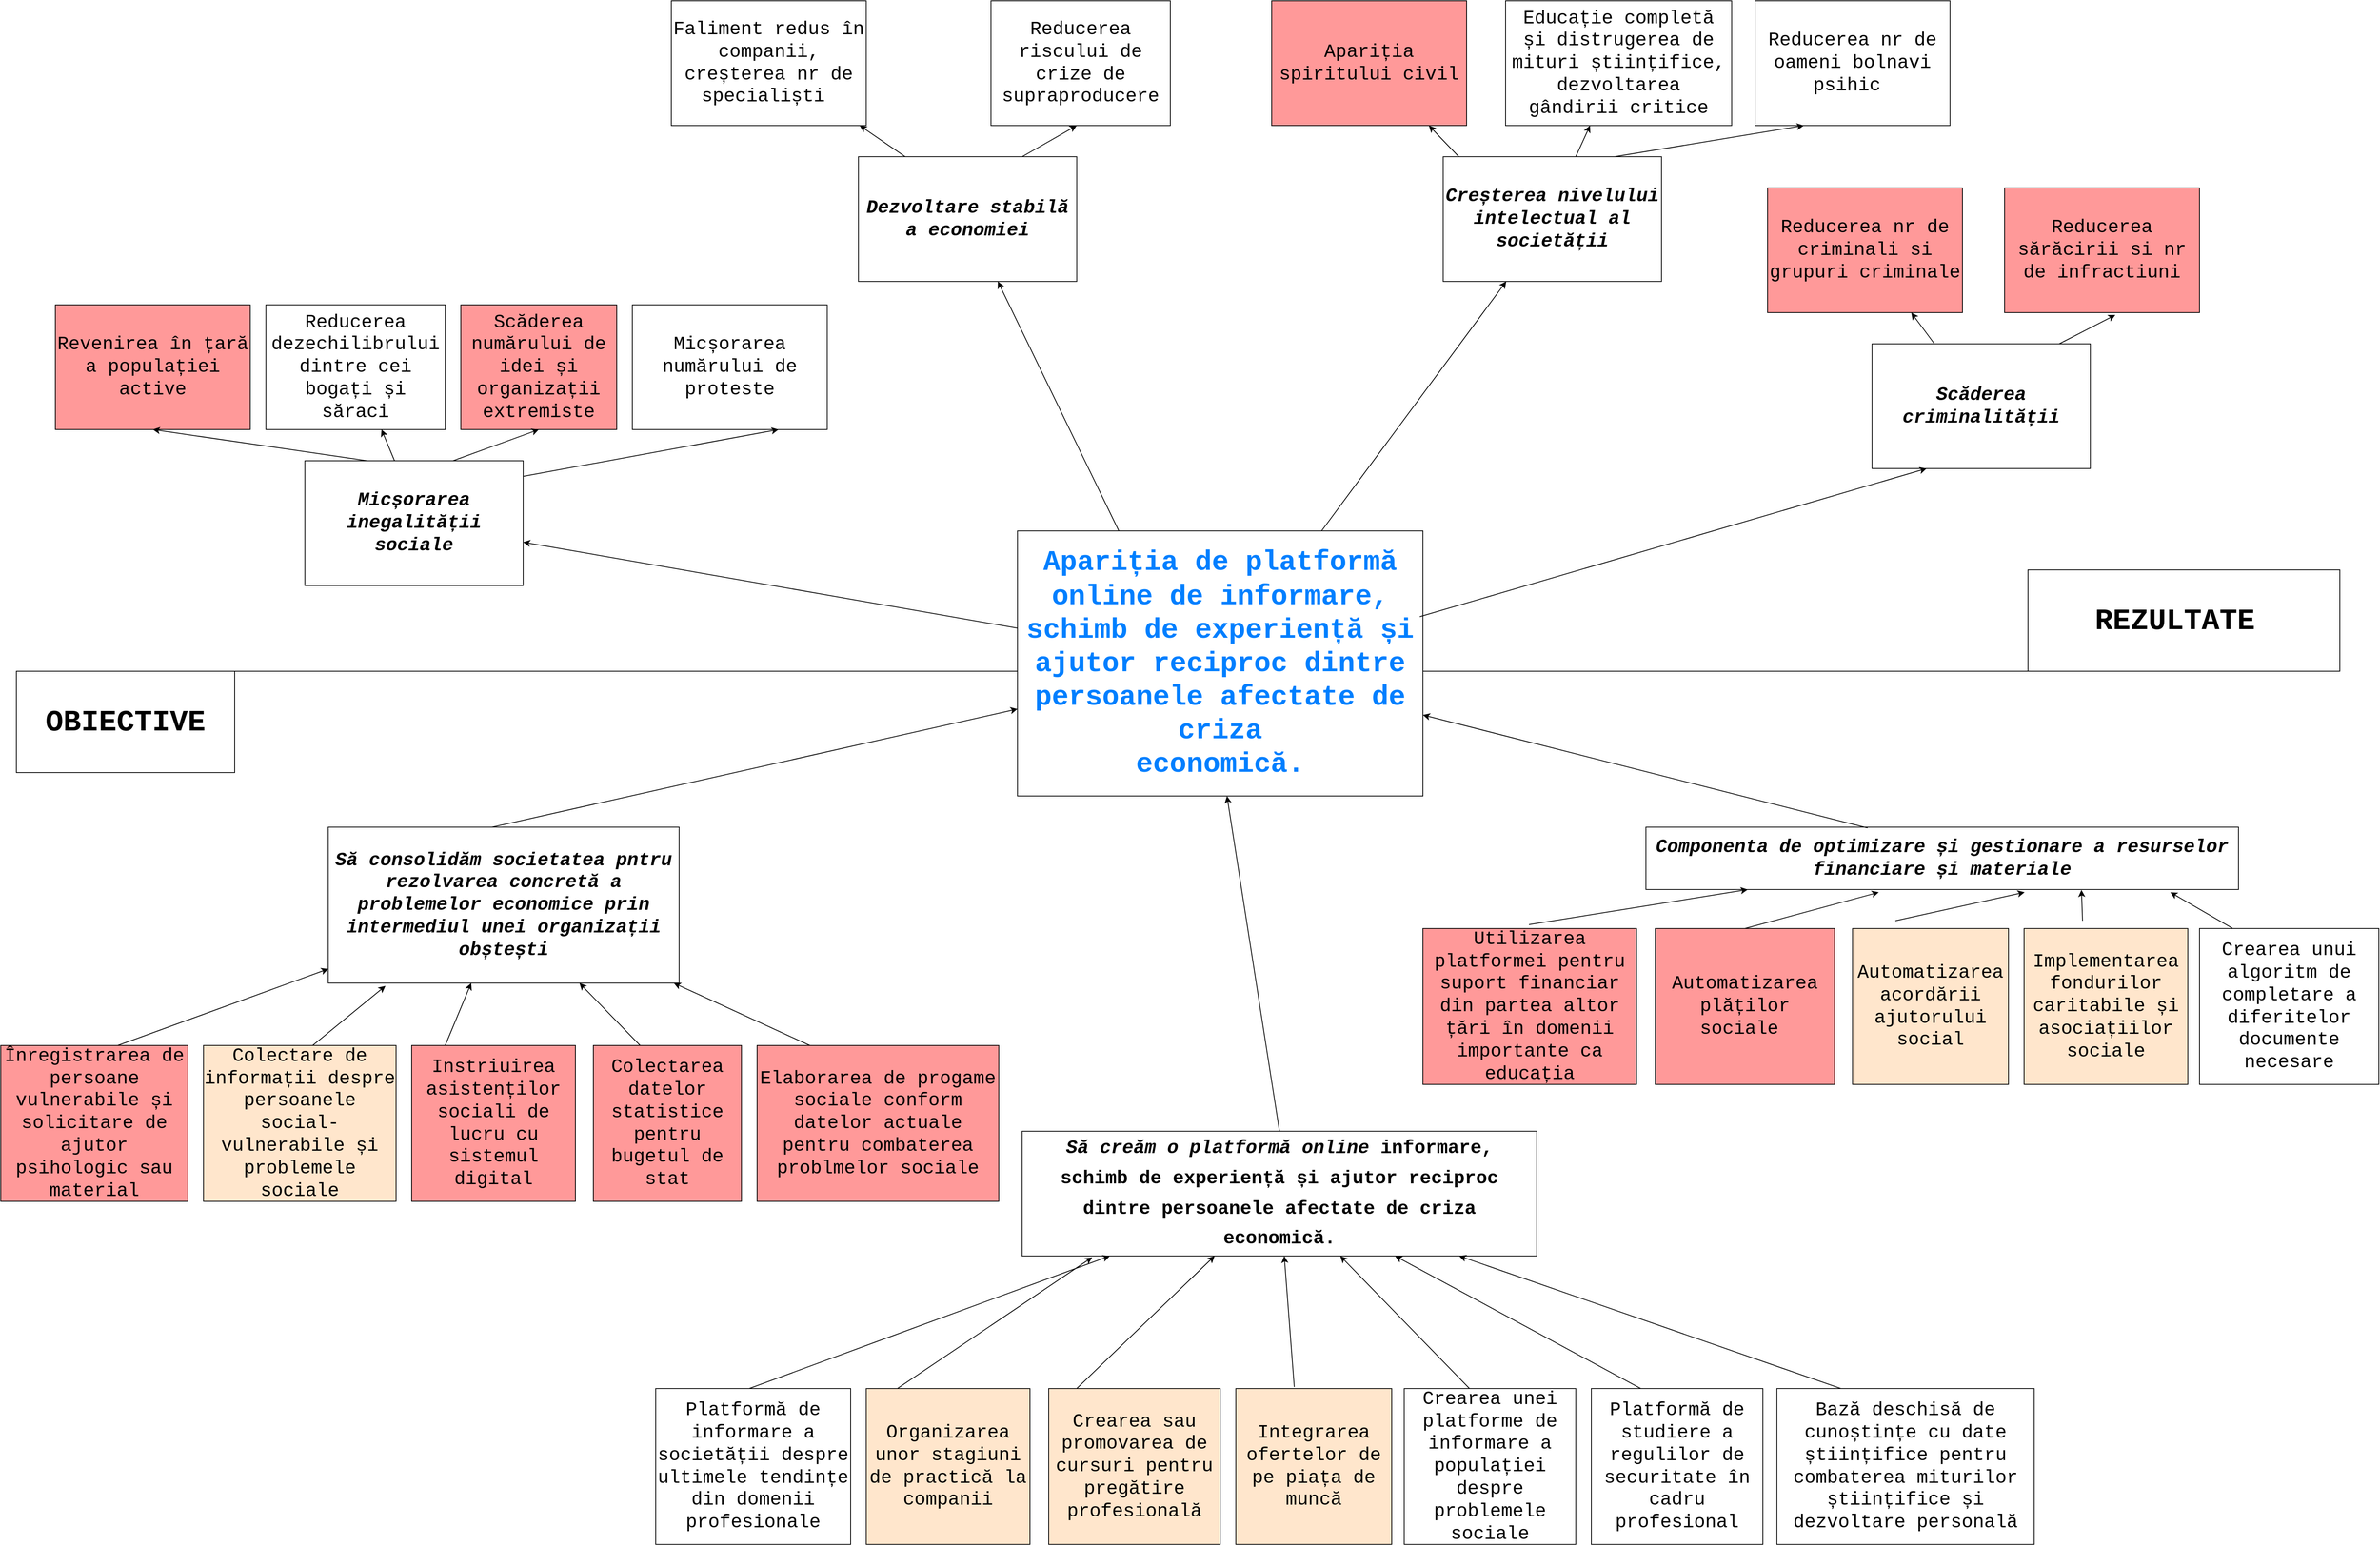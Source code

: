 <mxfile version="13.9.6" type="device"><diagram id="JCwCAFSc1chQ_adlwf4u" name="Page-1"><mxGraphModel dx="1322" dy="1522" grid="1" gridSize="10" guides="1" tooltips="1" connect="1" arrows="1" fold="1" page="1" pageScale="1" pageWidth="827" pageHeight="1169" math="0" shadow="0"><root><mxCell id="0"/><mxCell id="1" parent="0"/><mxCell id="q7u8So1DdmJzKy6JEjw9-1" value="&lt;font face=&quot;Courier New&quot; style=&quot;font-size: 36px&quot; color=&quot;#007fff&quot;&gt;&lt;b&gt;Apariția&amp;nbsp;&lt;/b&gt;&lt;b&gt;&lt;span lang=&quot;RO&quot; style=&quot;line-height: 107%&quot;&gt;de platformă online de informare,&lt;br&gt;schimb de experiență și ajutor reciproc dintre persoanele afectate de criza&lt;br&gt;economică.&lt;/span&gt;&lt;/b&gt;&lt;/font&gt;" style="rounded=0;whiteSpace=wrap;html=1;" vertex="1" parent="1"><mxGeometry x="1414" y="920" width="520" height="340" as="geometry"/></mxCell><mxCell id="q7u8So1DdmJzKy6JEjw9-2" value="" style="endArrow=none;html=1;" edge="1" parent="1"><mxGeometry x="1934" y="490" width="50" height="50" as="geometry"><mxPoint x="1934" y="1100" as="sourcePoint"/><mxPoint x="2840" y="1100" as="targetPoint"/></mxGeometry></mxCell><mxCell id="q7u8So1DdmJzKy6JEjw9-3" value="&lt;b&gt;&lt;font face=&quot;Courier New&quot; style=&quot;font-size: 38px&quot;&gt;REZULTATE&amp;nbsp;&lt;/font&gt;&lt;/b&gt;" style="rounded=0;whiteSpace=wrap;html=1;" vertex="1" parent="1"><mxGeometry x="2710" y="970" width="400" height="130" as="geometry"/></mxCell><mxCell id="q7u8So1DdmJzKy6JEjw9-4" value="" style="endArrow=none;html=1;" edge="1" parent="1"><mxGeometry x="914" y="490" width="50" height="50" as="geometry"><mxPoint x="130" y="1100" as="sourcePoint"/><mxPoint x="1414" y="1100" as="targetPoint"/></mxGeometry></mxCell><mxCell id="q7u8So1DdmJzKy6JEjw9-5" value="&lt;font style=&quot;font-size: 24px&quot; face=&quot;Courier New&quot;&gt;Crearea unei platforme de informare a populației despre problemele sociale&lt;/font&gt;" style="rounded=0;whiteSpace=wrap;html=1;" vertex="1" parent="1"><mxGeometry x="1910" y="2020" width="220" height="200" as="geometry"/></mxCell><mxCell id="q7u8So1DdmJzKy6JEjw9-6" value="&lt;b&gt;&lt;font face=&quot;Courier New&quot; style=&quot;font-size: 38px&quot;&gt;OBIECTIVE&lt;/font&gt;&lt;/b&gt;" style="rounded=0;whiteSpace=wrap;html=1;" vertex="1" parent="1"><mxGeometry x="130" y="1100" width="280" height="130" as="geometry"/></mxCell><mxCell id="q7u8So1DdmJzKy6JEjw9-7" value="&lt;font style=&quot;font-size: 24px&quot; face=&quot;Courier New&quot;&gt;&lt;i&gt;&lt;b&gt;Componenta de optimizare și gestionare a resurselor financiare și materiale&lt;/b&gt;&lt;/i&gt;&lt;/font&gt;" style="rounded=0;whiteSpace=wrap;html=1;fillColor=#FFFFFF;" vertex="1" parent="1"><mxGeometry x="2220" y="1300" width="760" height="80" as="geometry"/></mxCell><mxCell id="q7u8So1DdmJzKy6JEjw9-8" value="&lt;font face=&quot;Courier New&quot; style=&quot;font-size: 24px&quot;&gt;&lt;b&gt;&lt;i&gt;Să creăm o platformă online&amp;nbsp;&lt;/i&gt;&lt;/b&gt;&lt;b&gt;&lt;span lang=&quot;RO&quot; style=&quot;line-height: 38.52px&quot;&gt;informare,&lt;br&gt;schimb de experiență și ajutor reciproc dintre persoanele afectate de criza&lt;br&gt;economică.&lt;/span&gt;&lt;/b&gt;&lt;/font&gt;" style="rounded=0;whiteSpace=wrap;html=1;fillColor=#FFFFFF;" vertex="1" parent="1"><mxGeometry x="1420" y="1690" width="660" height="160" as="geometry"/></mxCell><mxCell id="q7u8So1DdmJzKy6JEjw9-9" value="&lt;font style=&quot;font-size: 24px&quot; face=&quot;Courier New&quot;&gt;Integrarea ofertelor de pe piața de muncă&lt;/font&gt;" style="rounded=0;whiteSpace=wrap;html=1;fillColor=#FFE6CC;" vertex="1" parent="1"><mxGeometry x="1694" y="2020" width="200" height="200" as="geometry"/></mxCell><mxCell id="q7u8So1DdmJzKy6JEjw9-10" value="&lt;font style=&quot;font-size: 24px&quot; face=&quot;Courier New&quot;&gt;Crearea sau promovarea de cursuri pentru pregătire profesională&lt;/font&gt;" style="rounded=0;whiteSpace=wrap;html=1;fillColor=#FFE6CC;" vertex="1" parent="1"><mxGeometry x="1454" y="2020" width="220" height="200" as="geometry"/></mxCell><mxCell id="q7u8So1DdmJzKy6JEjw9-11" value="&lt;font style=&quot;font-size: 24px&quot; face=&quot;Courier New&quot;&gt;Organizarea unor stagiuni de practică la companii&lt;/font&gt;" style="rounded=0;whiteSpace=wrap;html=1;fillColor=#FFE6CC;" vertex="1" parent="1"><mxGeometry x="1220" y="2020" width="210" height="200" as="geometry"/></mxCell><mxCell id="q7u8So1DdmJzKy6JEjw9-12" value="&lt;font face=&quot;Courier New&quot;&gt;&lt;span style=&quot;font-size: 24px&quot;&gt;&lt;b&gt;&lt;i&gt;Să consolidăm societatea pntru rezolvarea concretă a problemelor economice prin intermediul unei organizații obștești&lt;/i&gt;&lt;/b&gt;&lt;/span&gt;&lt;/font&gt;" style="rounded=0;whiteSpace=wrap;html=1;fillColor=#FFFFFF;" vertex="1" parent="1"><mxGeometry x="530" y="1300" width="450" height="200" as="geometry"/></mxCell><mxCell id="q7u8So1DdmJzKy6JEjw9-13" value="" style="group" vertex="1" connectable="0" parent="1"><mxGeometry x="1934" y="1430" width="1226" height="200" as="geometry"/></mxCell><mxCell id="q7u8So1DdmJzKy6JEjw9-14" value="&lt;font style=&quot;font-size: 24px&quot; face=&quot;Courier New&quot;&gt;Automatizarea plăților sociale&amp;nbsp;&lt;/font&gt;" style="rounded=0;whiteSpace=wrap;html=1;fillColor=#FF9999;" vertex="1" parent="q7u8So1DdmJzKy6JEjw9-13"><mxGeometry x="298" width="230" height="200" as="geometry"/></mxCell><mxCell id="q7u8So1DdmJzKy6JEjw9-15" value="&lt;font style=&quot;font-size: 24px&quot; face=&quot;Courier New&quot;&gt;Automatizarea acordării ajutorului social&lt;/font&gt;" style="rounded=0;whiteSpace=wrap;html=1;fillColor=#FFE6CC;" vertex="1" parent="q7u8So1DdmJzKy6JEjw9-13"><mxGeometry x="551" width="200" height="200" as="geometry"/></mxCell><mxCell id="q7u8So1DdmJzKy6JEjw9-16" value="&lt;font style=&quot;font-size: 24px&quot; face=&quot;Courier New&quot;&gt;Crearea unui algoritm de completare a diferitelor documente necesare&lt;/font&gt;" style="rounded=0;whiteSpace=wrap;html=1;" vertex="1" parent="q7u8So1DdmJzKy6JEjw9-13"><mxGeometry x="996" width="230" height="200" as="geometry"/></mxCell><mxCell id="q7u8So1DdmJzKy6JEjw9-17" value="&lt;font style=&quot;font-size: 24px&quot; face=&quot;Courier New&quot;&gt;Implementarea fondurilor caritabile și asociațiilor sociale&lt;/font&gt;" style="rounded=0;whiteSpace=wrap;html=1;fillColor=#FFE6CC;" vertex="1" parent="q7u8So1DdmJzKy6JEjw9-13"><mxGeometry x="771" width="210" height="200" as="geometry"/></mxCell><mxCell id="q7u8So1DdmJzKy6JEjw9-18" value="&lt;font face=&quot;Courier New&quot;&gt;&lt;span style=&quot;font-size: 24px&quot;&gt;Utilizarea platformei pentru suport financiar din partea altor țări în domenii importante ca educația&lt;/span&gt;&lt;/font&gt;" style="rounded=0;whiteSpace=wrap;html=1;fillColor=#FF9999;" vertex="1" parent="q7u8So1DdmJzKy6JEjw9-13"><mxGeometry width="274" height="200" as="geometry"/></mxCell><mxCell id="q7u8So1DdmJzKy6JEjw9-19" value="" style="group" vertex="1" connectable="0" parent="1"><mxGeometry x="110" y="1580" width="1280" height="200" as="geometry"/></mxCell><mxCell id="q7u8So1DdmJzKy6JEjw9-20" value="&lt;font style=&quot;font-size: 24px&quot; face=&quot;Courier New&quot;&gt;Colectare de informații despre persoanele social-vulnerabile și problemele sociale&lt;/font&gt;" style="rounded=0;whiteSpace=wrap;html=1;fillColor=#FFE6CC;" vertex="1" parent="q7u8So1DdmJzKy6JEjw9-19"><mxGeometry x="260" width="247" height="200" as="geometry"/></mxCell><mxCell id="q7u8So1DdmJzKy6JEjw9-21" value="&lt;font style=&quot;font-size: 24px&quot; face=&quot;Courier New&quot;&gt;Instriuirea asistenților sociali de lucru cu sistemul digital&lt;/font&gt;" style="rounded=0;whiteSpace=wrap;html=1;fillColor=#FF9999;" vertex="1" parent="q7u8So1DdmJzKy6JEjw9-19"><mxGeometry x="527" width="210" height="200" as="geometry"/></mxCell><mxCell id="q7u8So1DdmJzKy6JEjw9-22" value="&lt;font style=&quot;font-size: 24px&quot; face=&quot;Courier New&quot;&gt;Înregistrarea de persoane vulnerabile și solicitare de ajutor psihologic sau material&lt;/font&gt;" style="rounded=0;whiteSpace=wrap;html=1;fillColor=#FF9999;" vertex="1" parent="q7u8So1DdmJzKy6JEjw9-19"><mxGeometry width="240" height="200" as="geometry"/></mxCell><mxCell id="q7u8So1DdmJzKy6JEjw9-23" value="&lt;font face=&quot;Courier New&quot;&gt;&lt;span style=&quot;font-size: 24px&quot;&gt;Colectarea datelor statistice pentru bugetul de stat&lt;/span&gt;&lt;/font&gt;" style="rounded=0;whiteSpace=wrap;html=1;fillColor=#FF9999;" vertex="1" parent="q7u8So1DdmJzKy6JEjw9-19"><mxGeometry x="760" width="190" height="200" as="geometry"/></mxCell><mxCell id="q7u8So1DdmJzKy6JEjw9-24" value="&lt;font face=&quot;Courier New&quot;&gt;&lt;span style=&quot;font-size: 24px&quot;&gt;Elaborarea de progame sociale conform datelor actuale pentru combaterea problmelor sociale&lt;/span&gt;&lt;/font&gt;" style="rounded=0;whiteSpace=wrap;html=1;fillColor=#FF9999;" vertex="1" parent="q7u8So1DdmJzKy6JEjw9-19"><mxGeometry x="970" width="310" height="200" as="geometry"/></mxCell><mxCell id="q7u8So1DdmJzKy6JEjw9-25" value="&lt;font face=&quot;Courier New&quot;&gt;&lt;span style=&quot;font-size: 24px&quot;&gt;Platformă de studiere a regulilor de securitate în cadru profesional&lt;/span&gt;&lt;/font&gt;" style="rounded=0;whiteSpace=wrap;html=1;" vertex="1" parent="1"><mxGeometry x="2150" y="2020" width="220" height="200" as="geometry"/></mxCell><mxCell id="q7u8So1DdmJzKy6JEjw9-26" value="&lt;font face=&quot;Courier New&quot;&gt;&lt;span style=&quot;font-size: 24px&quot;&gt;Platformă de informare a societății despre ultimele tendințe din domenii profesionale&lt;/span&gt;&lt;/font&gt;" style="rounded=0;whiteSpace=wrap;html=1;fillColor=#FFFFFF;" vertex="1" parent="1"><mxGeometry x="950" y="2020" width="250" height="200" as="geometry"/></mxCell><mxCell id="q7u8So1DdmJzKy6JEjw9-27" value="&lt;font face=&quot;Courier New&quot;&gt;&lt;span style=&quot;font-size: 24px&quot;&gt;Bază deschisă de cunoștințe cu date științifice pentru combaterea miturilor științifice și dezvoltare personală&lt;/span&gt;&lt;/font&gt;" style="rounded=0;whiteSpace=wrap;html=1;" vertex="1" parent="1"><mxGeometry x="2388" y="2020" width="330" height="200" as="geometry"/></mxCell><mxCell id="q7u8So1DdmJzKy6JEjw9-28" value="" style="endArrow=classic;html=1;" edge="1" parent="1" target="q7u8So1DdmJzKy6JEjw9-8"><mxGeometry width="50" height="50" relative="1" as="geometry"><mxPoint x="1070" y="2020" as="sourcePoint"/><mxPoint x="1120" y="1970" as="targetPoint"/></mxGeometry></mxCell><mxCell id="q7u8So1DdmJzKy6JEjw9-29" value="" style="endArrow=classic;html=1;entryX=0.136;entryY=1.011;entryDx=0;entryDy=0;entryPerimeter=0;" edge="1" parent="1" target="q7u8So1DdmJzKy6JEjw9-8"><mxGeometry width="50" height="50" relative="1" as="geometry"><mxPoint x="1260" y="2020" as="sourcePoint"/><mxPoint x="1662.667" y="1880" as="targetPoint"/></mxGeometry></mxCell><mxCell id="q7u8So1DdmJzKy6JEjw9-30" value="" style="endArrow=classic;html=1;" edge="1" parent="1" target="q7u8So1DdmJzKy6JEjw9-8"><mxGeometry width="50" height="50" relative="1" as="geometry"><mxPoint x="1490" y="2020" as="sourcePoint"/><mxPoint x="1743.84" y="1881.54" as="targetPoint"/></mxGeometry></mxCell><mxCell id="q7u8So1DdmJzKy6JEjw9-31" value="" style="endArrow=classic;html=1;exitX=0.375;exitY=-0.01;exitDx=0;exitDy=0;exitPerimeter=0;" edge="1" parent="1" source="q7u8So1DdmJzKy6JEjw9-9" target="q7u8So1DdmJzKy6JEjw9-8"><mxGeometry width="50" height="50" relative="1" as="geometry"><mxPoint x="1710" y="2020" as="sourcePoint"/><mxPoint x="1720" y="1890" as="targetPoint"/></mxGeometry></mxCell><mxCell id="q7u8So1DdmJzKy6JEjw9-32" value="" style="endArrow=classic;html=1;" edge="1" parent="1" target="q7u8So1DdmJzKy6JEjw9-8"><mxGeometry width="50" height="50" relative="1" as="geometry"><mxPoint x="1993.67" y="2020" as="sourcePoint"/><mxPoint x="2116.337" y="1880" as="targetPoint"/></mxGeometry></mxCell><mxCell id="q7u8So1DdmJzKy6JEjw9-33" value="" style="endArrow=classic;html=1;" edge="1" parent="1" target="q7u8So1DdmJzKy6JEjw9-8"><mxGeometry width="50" height="50" relative="1" as="geometry"><mxPoint x="2213.33" y="2020" as="sourcePoint"/><mxPoint x="2335.997" y="1880" as="targetPoint"/></mxGeometry></mxCell><mxCell id="q7u8So1DdmJzKy6JEjw9-34" value="" style="endArrow=classic;html=1;" edge="1" parent="1" target="q7u8So1DdmJzKy6JEjw9-8"><mxGeometry width="50" height="50" relative="1" as="geometry"><mxPoint x="2470" y="2020" as="sourcePoint"/><mxPoint x="2592.667" y="1880" as="targetPoint"/></mxGeometry></mxCell><mxCell id="q7u8So1DdmJzKy6JEjw9-35" value="" style="endArrow=classic;html=1;exitX=0.5;exitY=0;exitDx=0;exitDy=0;" edge="1" parent="1" source="q7u8So1DdmJzKy6JEjw9-8"><mxGeometry width="50" height="50" relative="1" as="geometry"><mxPoint x="1560" y="1400" as="sourcePoint"/><mxPoint x="1682.667" y="1260" as="targetPoint"/></mxGeometry></mxCell><mxCell id="q7u8So1DdmJzKy6JEjw9-36" value="" style="endArrow=classic;html=1;" edge="1" parent="1" target="q7u8So1DdmJzKy6JEjw9-12"><mxGeometry width="50" height="50" relative="1" as="geometry"><mxPoint x="260" y="1580" as="sourcePoint"/><mxPoint x="382.667" y="1440" as="targetPoint"/></mxGeometry></mxCell><mxCell id="q7u8So1DdmJzKy6JEjw9-37" value="" style="endArrow=classic;html=1;entryX=0.163;entryY=1.018;entryDx=0;entryDy=0;entryPerimeter=0;" edge="1" parent="1" target="q7u8So1DdmJzKy6JEjw9-12"><mxGeometry width="50" height="50" relative="1" as="geometry"><mxPoint x="510" y="1580" as="sourcePoint"/><mxPoint x="560" y="1530" as="targetPoint"/></mxGeometry></mxCell><mxCell id="q7u8So1DdmJzKy6JEjw9-38" value="" style="endArrow=classic;html=1;" edge="1" parent="1" target="q7u8So1DdmJzKy6JEjw9-12"><mxGeometry width="50" height="50" relative="1" as="geometry"><mxPoint x="680" y="1580" as="sourcePoint"/><mxPoint x="773.35" y="1503.6" as="targetPoint"/></mxGeometry></mxCell><mxCell id="q7u8So1DdmJzKy6JEjw9-39" value="" style="endArrow=classic;html=1;" edge="1" parent="1" target="q7u8So1DdmJzKy6JEjw9-12"><mxGeometry width="50" height="50" relative="1" as="geometry"><mxPoint x="930" y="1580" as="sourcePoint"/><mxPoint x="963.333" y="1500" as="targetPoint"/></mxGeometry></mxCell><mxCell id="q7u8So1DdmJzKy6JEjw9-40" value="" style="endArrow=classic;html=1;" edge="1" parent="1" target="q7u8So1DdmJzKy6JEjw9-12"><mxGeometry width="50" height="50" relative="1" as="geometry"><mxPoint x="1147.78" y="1580" as="sourcePoint"/><mxPoint x="1070.002" y="1500" as="targetPoint"/></mxGeometry></mxCell><mxCell id="q7u8So1DdmJzKy6JEjw9-41" value="" style="endArrow=classic;html=1;" edge="1" parent="1" target="q7u8So1DdmJzKy6JEjw9-7"><mxGeometry width="50" height="50" relative="1" as="geometry"><mxPoint x="2070" y="1425" as="sourcePoint"/><mxPoint x="2120" y="1375" as="targetPoint"/></mxGeometry></mxCell><mxCell id="q7u8So1DdmJzKy6JEjw9-42" value="" style="endArrow=classic;html=1;entryX=0.393;entryY=1.044;entryDx=0;entryDy=0;entryPerimeter=0;exitX=0.5;exitY=0;exitDx=0;exitDy=0;" edge="1" parent="1" source="q7u8So1DdmJzKy6JEjw9-14" target="q7u8So1DdmJzKy6JEjw9-7"><mxGeometry width="50" height="50" relative="1" as="geometry"><mxPoint x="2280" y="1425" as="sourcePoint"/><mxPoint x="2560.588" y="1380" as="targetPoint"/></mxGeometry></mxCell><mxCell id="q7u8So1DdmJzKy6JEjw9-43" value="" style="endArrow=classic;html=1;entryX=0.393;entryY=1.044;entryDx=0;entryDy=0;entryPerimeter=0;exitX=0.5;exitY=0;exitDx=0;exitDy=0;" edge="1" parent="1"><mxGeometry width="50" height="50" relative="1" as="geometry"><mxPoint x="2540" y="1420" as="sourcePoint"/><mxPoint x="2705.68" y="1383.52" as="targetPoint"/></mxGeometry></mxCell><mxCell id="q7u8So1DdmJzKy6JEjw9-44" value="" style="endArrow=classic;html=1;entryX=0.735;entryY=1.006;entryDx=0;entryDy=0;entryPerimeter=0;exitX=0.5;exitY=0;exitDx=0;exitDy=0;" edge="1" parent="1" target="q7u8So1DdmJzKy6JEjw9-7"><mxGeometry width="50" height="50" relative="1" as="geometry"><mxPoint x="2780" y="1420" as="sourcePoint"/><mxPoint x="2945.68" y="1383.52" as="targetPoint"/></mxGeometry></mxCell><mxCell id="q7u8So1DdmJzKy6JEjw9-45" value="" style="endArrow=classic;html=1;entryX=0.885;entryY=1.044;entryDx=0;entryDy=0;entryPerimeter=0;exitX=0.183;exitY=-0.002;exitDx=0;exitDy=0;exitPerimeter=0;" edge="1" parent="1" source="q7u8So1DdmJzKy6JEjw9-16" target="q7u8So1DdmJzKy6JEjw9-7"><mxGeometry width="50" height="50" relative="1" as="geometry"><mxPoint x="2790" y="1430" as="sourcePoint"/><mxPoint x="2788.6" y="1390.48" as="targetPoint"/></mxGeometry></mxCell><mxCell id="q7u8So1DdmJzKy6JEjw9-46" value="" style="endArrow=classic;html=1;" edge="1" parent="1" target="q7u8So1DdmJzKy6JEjw9-1"><mxGeometry width="50" height="50" relative="1" as="geometry"><mxPoint x="740" y="1300" as="sourcePoint"/><mxPoint x="1400" y="1210" as="targetPoint"/></mxGeometry></mxCell><mxCell id="q7u8So1DdmJzKy6JEjw9-47" value="" style="endArrow=classic;html=1;exitX=0.374;exitY=0.013;exitDx=0;exitDy=0;exitPerimeter=0;" edge="1" parent="1" source="q7u8So1DdmJzKy6JEjw9-7" target="q7u8So1DdmJzKy6JEjw9-1"><mxGeometry width="50" height="50" relative="1" as="geometry"><mxPoint x="2420" y="1320" as="sourcePoint"/><mxPoint x="2470" y="1270" as="targetPoint"/></mxGeometry></mxCell><mxCell id="q7u8So1DdmJzKy6JEjw9-48" value="" style="group" vertex="1" connectable="0" parent="1"><mxGeometry x="1740" y="240" width="1190" height="600" as="geometry"/></mxCell><mxCell id="q7u8So1DdmJzKy6JEjw9-49" value="&lt;font face=&quot;Courier New&quot;&gt;&lt;span style=&quot;font-size: 24px&quot;&gt;&lt;b&gt;&lt;i&gt;Creșterea nivelului intelectual al societății&lt;/i&gt;&lt;/b&gt;&lt;/span&gt;&lt;/font&gt;" style="rounded=0;whiteSpace=wrap;html=1;fillColor=#FFFFFF;" vertex="1" parent="q7u8So1DdmJzKy6JEjw9-48"><mxGeometry x="220" y="200" width="280" height="160" as="geometry"/></mxCell><mxCell id="q7u8So1DdmJzKy6JEjw9-50" value="&lt;font face=&quot;Courier New&quot;&gt;&lt;span style=&quot;font-size: 24px&quot;&gt;Apariția spiritului civil&lt;/span&gt;&lt;/font&gt;" style="rounded=0;whiteSpace=wrap;html=1;fillColor=#FF9999;container=1;" vertex="1" parent="q7u8So1DdmJzKy6JEjw9-48"><mxGeometry width="250" height="160" as="geometry"/></mxCell><mxCell id="q7u8So1DdmJzKy6JEjw9-51" value="&lt;font face=&quot;Courier New&quot;&gt;&lt;span style=&quot;font-size: 24px&quot;&gt;Educație completă și distrugerea de mituri științifice, dezvoltarea gândirii critice&lt;/span&gt;&lt;/font&gt;" style="rounded=0;whiteSpace=wrap;html=1;fillColor=#FFFFFF;container=1;" vertex="1" parent="q7u8So1DdmJzKy6JEjw9-48"><mxGeometry x="300" width="290" height="160" as="geometry"/></mxCell><mxCell id="q7u8So1DdmJzKy6JEjw9-52" value="&lt;font face=&quot;Courier New&quot;&gt;&lt;span style=&quot;font-size: 24px&quot;&gt;Reducerea nr de oameni bolnavi psihic&amp;nbsp;&lt;/span&gt;&lt;/font&gt;" style="rounded=0;whiteSpace=wrap;html=1;fillColor=#FFFFFF;container=1;" vertex="1" parent="q7u8So1DdmJzKy6JEjw9-48"><mxGeometry x="620" width="250" height="160" as="geometry"/></mxCell><mxCell id="q7u8So1DdmJzKy6JEjw9-53" value="&lt;font face=&quot;Courier New&quot;&gt;&lt;span style=&quot;font-size: 24px&quot;&gt;&lt;b&gt;&lt;i&gt;Scăderea criminalității&lt;/i&gt;&lt;/b&gt;&lt;/span&gt;&lt;/font&gt;" style="rounded=0;whiteSpace=wrap;html=1;fillColor=#FFFFFF;" vertex="1" parent="q7u8So1DdmJzKy6JEjw9-48"><mxGeometry x="770" y="440" width="280" height="160" as="geometry"/></mxCell><mxCell id="q7u8So1DdmJzKy6JEjw9-54" value="&lt;font face=&quot;Courier New&quot;&gt;&lt;span style=&quot;font-size: 24px&quot;&gt;Reducerea nr de criminali si grupuri criminale&lt;/span&gt;&lt;/font&gt;" style="rounded=0;whiteSpace=wrap;html=1;fillColor=#FF9999;container=1;" vertex="1" parent="q7u8So1DdmJzKy6JEjw9-48"><mxGeometry x="636" y="240" width="250" height="160" as="geometry"/></mxCell><mxCell id="q7u8So1DdmJzKy6JEjw9-55" value="&lt;font face=&quot;Courier New&quot;&gt;&lt;span style=&quot;font-size: 24px&quot;&gt;Reducerea sărăcirii si nr de infractiuni&lt;/span&gt;&lt;/font&gt;" style="rounded=0;whiteSpace=wrap;html=1;fillColor=#FF9999;container=1;" vertex="1" parent="q7u8So1DdmJzKy6JEjw9-48"><mxGeometry x="940" y="240" width="250" height="160" as="geometry"/></mxCell><mxCell id="q7u8So1DdmJzKy6JEjw9-56" value="" style="endArrow=classic;html=1;entryX=0.568;entryY=1.019;entryDx=0;entryDy=0;entryPerimeter=0;" edge="1" parent="q7u8So1DdmJzKy6JEjw9-55" target="q7u8So1DdmJzKy6JEjw9-55"><mxGeometry width="50" height="50" relative="1" as="geometry"><mxPoint x="70" y="200" as="sourcePoint"/><mxPoint x="120" y="150" as="targetPoint"/></mxGeometry></mxCell><mxCell id="q7u8So1DdmJzKy6JEjw9-57" value="" style="endArrow=classic;html=1;" edge="1" parent="q7u8So1DdmJzKy6JEjw9-48" target="q7u8So1DdmJzKy6JEjw9-54"><mxGeometry width="50" height="50" relative="1" as="geometry"><mxPoint x="850" y="440" as="sourcePoint"/><mxPoint x="900" y="390" as="targetPoint"/></mxGeometry></mxCell><mxCell id="q7u8So1DdmJzKy6JEjw9-58" value="" style="endArrow=classic;html=1;entryX=0.25;entryY=1;entryDx=0;entryDy=0;" edge="1" parent="q7u8So1DdmJzKy6JEjw9-48" target="q7u8So1DdmJzKy6JEjw9-52"><mxGeometry width="50" height="50" relative="1" as="geometry"><mxPoint x="440" y="200" as="sourcePoint"/><mxPoint x="490" y="150" as="targetPoint"/></mxGeometry></mxCell><mxCell id="q7u8So1DdmJzKy6JEjw9-59" value="" style="endArrow=classic;html=1;" edge="1" parent="q7u8So1DdmJzKy6JEjw9-48" target="q7u8So1DdmJzKy6JEjw9-51"><mxGeometry width="50" height="50" relative="1" as="geometry"><mxPoint x="390" y="200" as="sourcePoint"/><mxPoint x="440" y="150" as="targetPoint"/></mxGeometry></mxCell><mxCell id="q7u8So1DdmJzKy6JEjw9-60" value="" style="endArrow=classic;html=1;" edge="1" parent="q7u8So1DdmJzKy6JEjw9-48" target="q7u8So1DdmJzKy6JEjw9-50"><mxGeometry width="50" height="50" relative="1" as="geometry"><mxPoint x="240" y="200" as="sourcePoint"/><mxPoint x="290" y="150" as="targetPoint"/></mxGeometry></mxCell><mxCell id="q7u8So1DdmJzKy6JEjw9-61" value="" style="group" vertex="1" connectable="0" parent="1"><mxGeometry x="180" y="240" width="1430" height="750" as="geometry"/></mxCell><mxCell id="q7u8So1DdmJzKy6JEjw9-62" value="&lt;font face=&quot;Courier New&quot;&gt;&lt;span style=&quot;font-size: 24px&quot;&gt;&lt;b&gt;&lt;i&gt;Micșorarea inegalității sociale&lt;/i&gt;&lt;/b&gt;&lt;/span&gt;&lt;/font&gt;" style="rounded=0;whiteSpace=wrap;html=1;fillColor=#FFFFFF;" vertex="1" parent="q7u8So1DdmJzKy6JEjw9-61"><mxGeometry x="320" y="590" width="280" height="160" as="geometry"/></mxCell><mxCell id="q7u8So1DdmJzKy6JEjw9-63" value="&lt;font face=&quot;Courier New&quot;&gt;&lt;span style=&quot;font-size: 24px&quot;&gt;Revenirea în țară a populației active&lt;/span&gt;&lt;/font&gt;" style="rounded=0;whiteSpace=wrap;html=1;fillColor=#FF9999;container=1;" vertex="1" parent="q7u8So1DdmJzKy6JEjw9-61"><mxGeometry y="390" width="250" height="160" as="geometry"/></mxCell><mxCell id="q7u8So1DdmJzKy6JEjw9-64" value="&lt;font face=&quot;Courier New&quot;&gt;&lt;span style=&quot;font-size: 24px&quot;&gt;Reducerea dezechilibrului dintre cei bogați și săraci&lt;/span&gt;&lt;/font&gt;" style="rounded=0;whiteSpace=wrap;html=1;fillColor=#FFFFFF;container=1;" vertex="1" parent="q7u8So1DdmJzKy6JEjw9-61"><mxGeometry x="270" y="390" width="230" height="160" as="geometry"/></mxCell><mxCell id="q7u8So1DdmJzKy6JEjw9-65" value="" style="endArrow=classic;html=1;" edge="1" parent="q7u8So1DdmJzKy6JEjw9-64" target="q7u8So1DdmJzKy6JEjw9-64"><mxGeometry width="50" height="50" relative="1" as="geometry"><mxPoint x="165" y="200" as="sourcePoint"/><mxPoint x="215" y="150" as="targetPoint"/></mxGeometry></mxCell><mxCell id="q7u8So1DdmJzKy6JEjw9-66" value="&lt;font face=&quot;Courier New&quot;&gt;&lt;span style=&quot;font-size: 24px&quot;&gt;Scăderea numărului de idei și organizații extremiste&lt;/span&gt;&lt;/font&gt;" style="rounded=0;whiteSpace=wrap;html=1;fillColor=#FF9999;container=1;" vertex="1" parent="q7u8So1DdmJzKy6JEjw9-61"><mxGeometry x="520" y="390" width="200" height="160" as="geometry"/></mxCell><mxCell id="q7u8So1DdmJzKy6JEjw9-67" value="&lt;font face=&quot;Courier New&quot;&gt;&lt;span style=&quot;font-size: 24px&quot;&gt;Micșorarea numărului de proteste&lt;/span&gt;&lt;/font&gt;" style="rounded=0;whiteSpace=wrap;html=1;fillColor=#FFFFFF;container=1;" vertex="1" parent="q7u8So1DdmJzKy6JEjw9-61"><mxGeometry x="740" y="390" width="250" height="160" as="geometry"/></mxCell><mxCell id="q7u8So1DdmJzKy6JEjw9-68" value="&lt;font face=&quot;Courier New&quot;&gt;&lt;span style=&quot;font-size: 24px&quot;&gt;Faliment redus în companii, creșterea nr de specialiști&amp;nbsp;&lt;/span&gt;&lt;/font&gt;" style="rounded=0;whiteSpace=wrap;html=1;fillColor=#FFFFFF;container=1;" vertex="1" parent="q7u8So1DdmJzKy6JEjw9-61"><mxGeometry x="790" width="250" height="160" as="geometry"/></mxCell><mxCell id="q7u8So1DdmJzKy6JEjw9-69" value="&lt;font face=&quot;Courier New&quot;&gt;&lt;span style=&quot;font-size: 24px&quot;&gt;Reducerea riscului de crize de supraproducere&lt;/span&gt;&lt;/font&gt;" style="rounded=0;whiteSpace=wrap;html=1;fillColor=#FFFFFF;container=1;" vertex="1" parent="q7u8So1DdmJzKy6JEjw9-61"><mxGeometry x="1200" width="230" height="160" as="geometry"/></mxCell><mxCell id="q7u8So1DdmJzKy6JEjw9-70" value="&lt;font face=&quot;Courier New&quot;&gt;&lt;span style=&quot;font-size: 24px&quot;&gt;&lt;b&gt;&lt;i&gt;Dezvoltare stabilă a economiei&lt;/i&gt;&lt;/b&gt;&lt;/span&gt;&lt;/font&gt;" style="rounded=0;whiteSpace=wrap;html=1;fillColor=#FFFFFF;" vertex="1" parent="q7u8So1DdmJzKy6JEjw9-61"><mxGeometry x="1030" y="200" width="280" height="160" as="geometry"/></mxCell><mxCell id="q7u8So1DdmJzKy6JEjw9-71" value="" style="endArrow=classic;html=1;entryX=0.5;entryY=1;entryDx=0;entryDy=0;" edge="1" parent="q7u8So1DdmJzKy6JEjw9-61" target="q7u8So1DdmJzKy6JEjw9-63"><mxGeometry width="50" height="50" relative="1" as="geometry"><mxPoint x="400" y="590" as="sourcePoint"/><mxPoint x="450" y="540" as="targetPoint"/></mxGeometry></mxCell><mxCell id="q7u8So1DdmJzKy6JEjw9-72" value="" style="endArrow=classic;html=1;entryX=0.75;entryY=1;entryDx=0;entryDy=0;" edge="1" parent="q7u8So1DdmJzKy6JEjw9-61" target="q7u8So1DdmJzKy6JEjw9-67"><mxGeometry width="50" height="50" relative="1" as="geometry"><mxPoint x="600" y="610" as="sourcePoint"/><mxPoint x="650" y="560" as="targetPoint"/></mxGeometry></mxCell><mxCell id="q7u8So1DdmJzKy6JEjw9-73" value="" style="endArrow=classic;html=1;entryX=0.5;entryY=1;entryDx=0;entryDy=0;" edge="1" parent="q7u8So1DdmJzKy6JEjw9-61" target="q7u8So1DdmJzKy6JEjw9-66"><mxGeometry width="50" height="50" relative="1" as="geometry"><mxPoint x="510" y="590" as="sourcePoint"/><mxPoint x="560" y="540" as="targetPoint"/></mxGeometry></mxCell><mxCell id="q7u8So1DdmJzKy6JEjw9-74" value="" style="endArrow=classic;html=1;entryX=0.478;entryY=1;entryDx=0;entryDy=0;entryPerimeter=0;" edge="1" parent="q7u8So1DdmJzKy6JEjw9-61" target="q7u8So1DdmJzKy6JEjw9-69"><mxGeometry width="50" height="50" relative="1" as="geometry"><mxPoint x="1240" y="200" as="sourcePoint"/><mxPoint x="1310" y="170" as="targetPoint"/></mxGeometry></mxCell><mxCell id="q7u8So1DdmJzKy6JEjw9-75" value="" style="endArrow=classic;html=1;" edge="1" parent="q7u8So1DdmJzKy6JEjw9-61" target="q7u8So1DdmJzKy6JEjw9-68"><mxGeometry width="50" height="50" relative="1" as="geometry"><mxPoint x="1090" y="200" as="sourcePoint"/><mxPoint x="1140" y="150" as="targetPoint"/></mxGeometry></mxCell><mxCell id="q7u8So1DdmJzKy6JEjw9-76" value="" style="endArrow=classic;html=1;" edge="1" parent="1" source="q7u8So1DdmJzKy6JEjw9-1" target="q7u8So1DdmJzKy6JEjw9-62"><mxGeometry width="50" height="50" relative="1" as="geometry"><mxPoint x="810" y="950" as="sourcePoint"/><mxPoint x="860" y="900" as="targetPoint"/></mxGeometry></mxCell><mxCell id="q7u8So1DdmJzKy6JEjw9-77" value="" style="endArrow=classic;html=1;exitX=0.25;exitY=0;exitDx=0;exitDy=0;" edge="1" parent="1" target="q7u8So1DdmJzKy6JEjw9-70" source="q7u8So1DdmJzKy6JEjw9-1"><mxGeometry width="50" height="50" relative="1" as="geometry"><mxPoint x="1620" y="970" as="sourcePoint"/><mxPoint x="1670" y="920" as="targetPoint"/></mxGeometry></mxCell><mxCell id="q7u8So1DdmJzKy6JEjw9-78" value="" style="endArrow=classic;html=1;exitX=0.75;exitY=0;exitDx=0;exitDy=0;" edge="1" parent="1" target="q7u8So1DdmJzKy6JEjw9-49" source="q7u8So1DdmJzKy6JEjw9-1"><mxGeometry width="50" height="50" relative="1" as="geometry"><mxPoint x="1740" y="970" as="sourcePoint"/><mxPoint x="1790" y="920" as="targetPoint"/></mxGeometry></mxCell><mxCell id="q7u8So1DdmJzKy6JEjw9-79" value="" style="endArrow=classic;html=1;entryX=0.25;entryY=1;entryDx=0;entryDy=0;" edge="1" parent="1" target="q7u8So1DdmJzKy6JEjw9-53"><mxGeometry width="50" height="50" relative="1" as="geometry"><mxPoint x="1930" y="1030" as="sourcePoint"/><mxPoint x="2020" y="1020" as="targetPoint"/></mxGeometry></mxCell></root></mxGraphModel></diagram></mxfile>